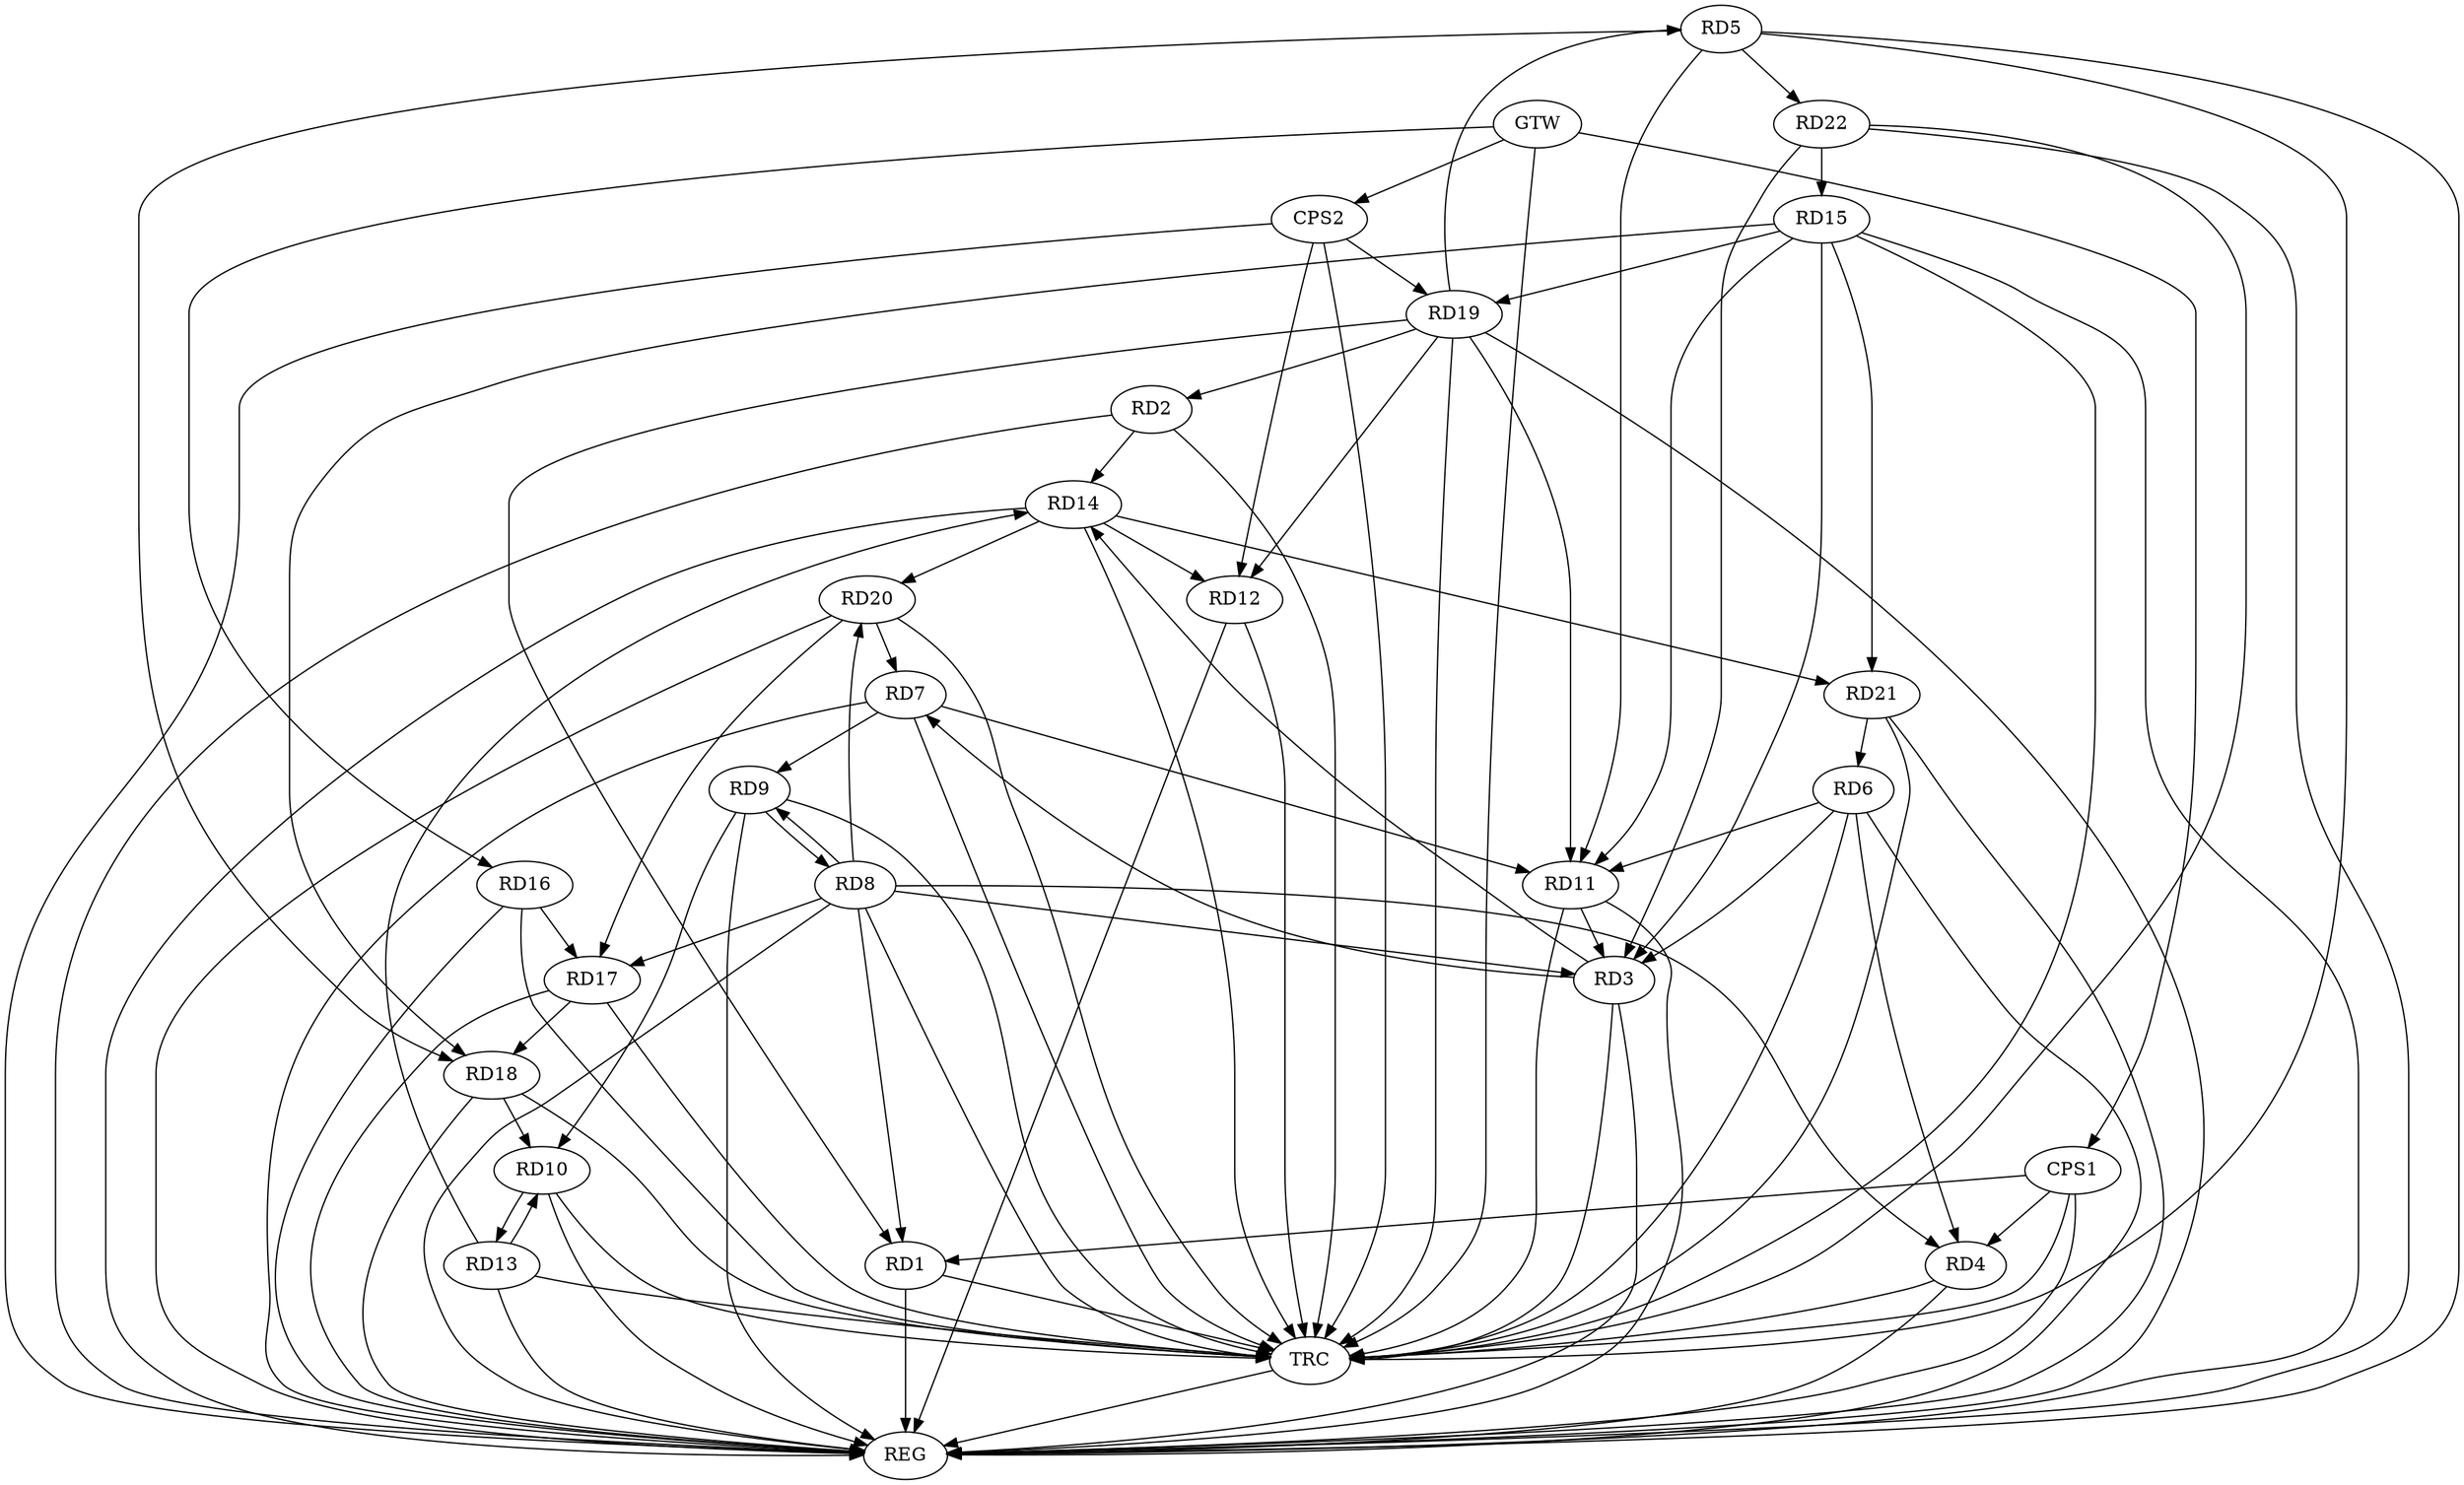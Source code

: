 strict digraph G {
  RD1 [ label="RD1" ];
  RD2 [ label="RD2" ];
  RD3 [ label="RD3" ];
  RD4 [ label="RD4" ];
  RD5 [ label="RD5" ];
  RD6 [ label="RD6" ];
  RD7 [ label="RD7" ];
  RD8 [ label="RD8" ];
  RD9 [ label="RD9" ];
  RD10 [ label="RD10" ];
  RD11 [ label="RD11" ];
  RD12 [ label="RD12" ];
  RD13 [ label="RD13" ];
  RD14 [ label="RD14" ];
  RD15 [ label="RD15" ];
  RD16 [ label="RD16" ];
  RD17 [ label="RD17" ];
  RD18 [ label="RD18" ];
  RD19 [ label="RD19" ];
  RD20 [ label="RD20" ];
  RD21 [ label="RD21" ];
  RD22 [ label="RD22" ];
  CPS1 [ label="CPS1" ];
  CPS2 [ label="CPS2" ];
  GTW [ label="GTW" ];
  REG [ label="REG" ];
  TRC [ label="TRC" ];
  RD8 -> RD1;
  RD19 -> RD1;
  RD2 -> RD14;
  RD19 -> RD2;
  RD6 -> RD3;
  RD3 -> RD7;
  RD8 -> RD3;
  RD11 -> RD3;
  RD3 -> RD14;
  RD15 -> RD3;
  RD22 -> RD3;
  RD6 -> RD4;
  RD8 -> RD4;
  RD5 -> RD11;
  RD5 -> RD18;
  RD19 -> RD5;
  RD5 -> RD22;
  RD6 -> RD11;
  RD21 -> RD6;
  RD7 -> RD9;
  RD7 -> RD11;
  RD20 -> RD7;
  RD8 -> RD9;
  RD9 -> RD8;
  RD8 -> RD17;
  RD8 -> RD20;
  RD9 -> RD10;
  RD10 -> RD13;
  RD13 -> RD10;
  RD18 -> RD10;
  RD15 -> RD11;
  RD19 -> RD11;
  RD14 -> RD12;
  RD19 -> RD12;
  RD13 -> RD14;
  RD14 -> RD20;
  RD14 -> RD21;
  RD15 -> RD18;
  RD15 -> RD19;
  RD15 -> RD21;
  RD22 -> RD15;
  RD16 -> RD17;
  RD17 -> RD18;
  RD20 -> RD17;
  CPS1 -> RD1;
  CPS1 -> RD4;
  CPS2 -> RD12;
  CPS2 -> RD19;
  GTW -> RD16;
  GTW -> CPS1;
  GTW -> CPS2;
  RD1 -> REG;
  RD2 -> REG;
  RD3 -> REG;
  RD4 -> REG;
  RD5 -> REG;
  RD6 -> REG;
  RD7 -> REG;
  RD8 -> REG;
  RD9 -> REG;
  RD10 -> REG;
  RD11 -> REG;
  RD12 -> REG;
  RD13 -> REG;
  RD14 -> REG;
  RD15 -> REG;
  RD16 -> REG;
  RD17 -> REG;
  RD18 -> REG;
  RD19 -> REG;
  RD20 -> REG;
  RD21 -> REG;
  RD22 -> REG;
  CPS1 -> REG;
  CPS2 -> REG;
  RD1 -> TRC;
  RD2 -> TRC;
  RD3 -> TRC;
  RD4 -> TRC;
  RD5 -> TRC;
  RD6 -> TRC;
  RD7 -> TRC;
  RD8 -> TRC;
  RD9 -> TRC;
  RD10 -> TRC;
  RD11 -> TRC;
  RD12 -> TRC;
  RD13 -> TRC;
  RD14 -> TRC;
  RD15 -> TRC;
  RD16 -> TRC;
  RD17 -> TRC;
  RD18 -> TRC;
  RD19 -> TRC;
  RD20 -> TRC;
  RD21 -> TRC;
  RD22 -> TRC;
  CPS1 -> TRC;
  CPS2 -> TRC;
  GTW -> TRC;
  TRC -> REG;
}
